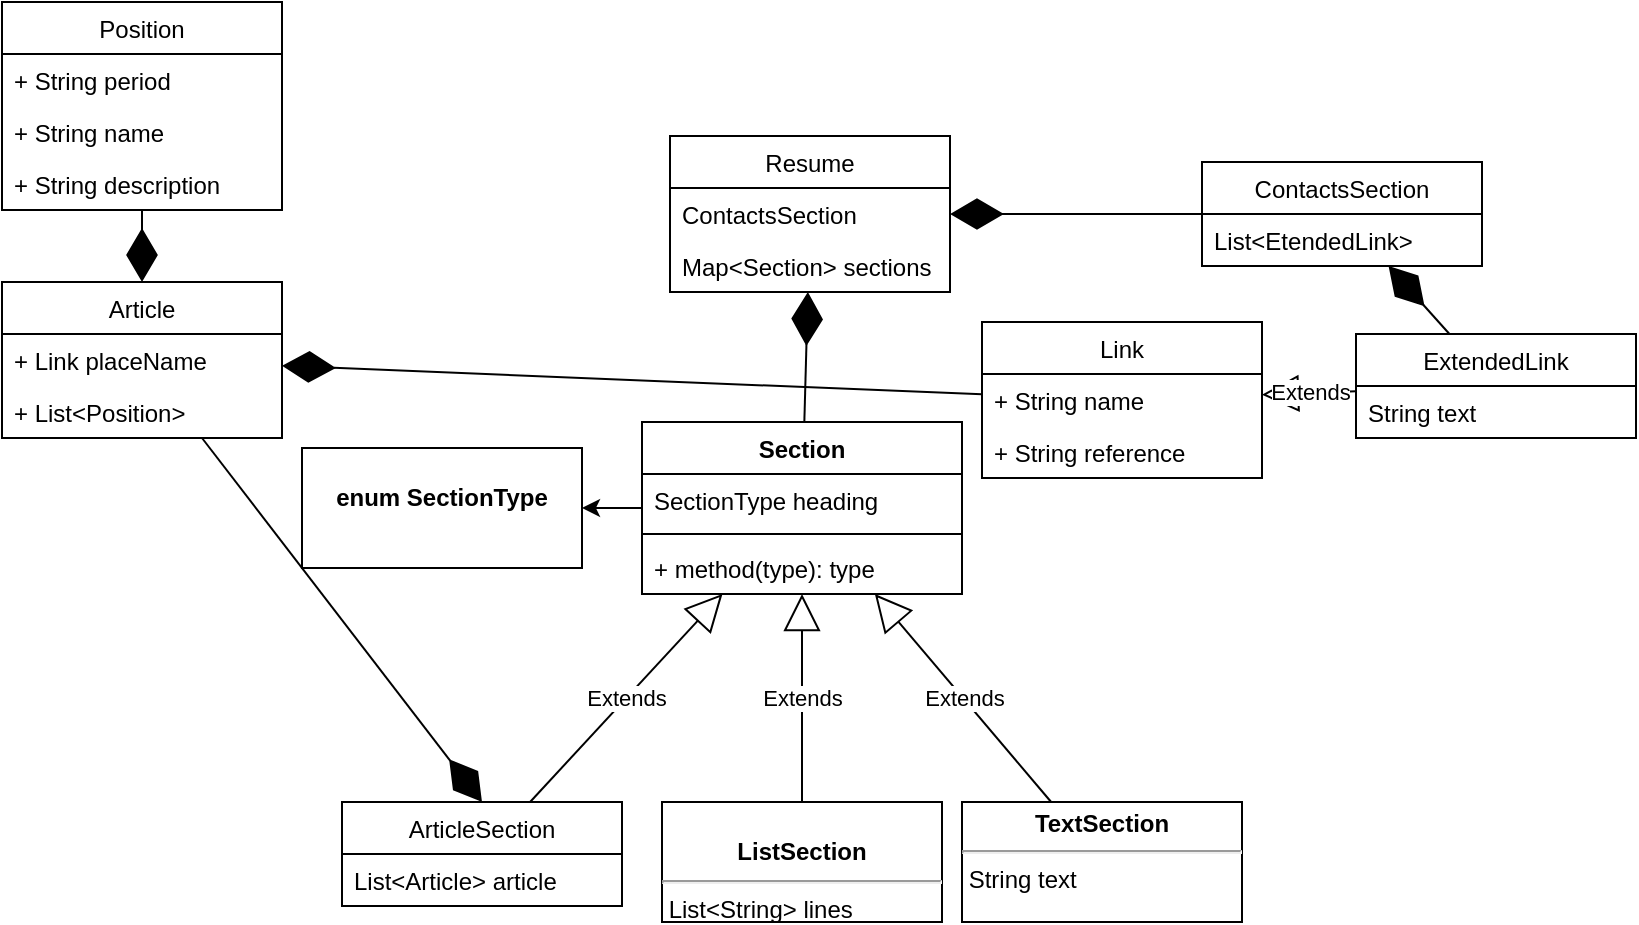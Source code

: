 <mxfile version="14.8.1" type="github">
  <diagram id="C5RBs43oDa-KdzZeNtuy" name="Page-1">
    <mxGraphModel dx="1102" dy="582" grid="1" gridSize="10" guides="1" tooltips="1" connect="1" arrows="1" fold="1" page="1" pageScale="1" pageWidth="827" pageHeight="1169" math="0" shadow="0">
      <root>
        <mxCell id="WIyWlLk6GJQsqaUBKTNV-0" />
        <mxCell id="WIyWlLk6GJQsqaUBKTNV-1" parent="WIyWlLk6GJQsqaUBKTNV-0" />
        <mxCell id="cXs1U_Rg0kg3EcRgI-ar-0" value="Resume" style="swimlane;fontStyle=0;childLayout=stackLayout;horizontal=1;startSize=26;fillColor=none;horizontalStack=0;resizeParent=1;resizeParentMax=0;resizeLast=0;collapsible=1;marginBottom=0;" vertex="1" parent="WIyWlLk6GJQsqaUBKTNV-1">
          <mxGeometry x="344" y="77" width="140" height="78" as="geometry" />
        </mxCell>
        <mxCell id="cXs1U_Rg0kg3EcRgI-ar-3" value="ContactsSection" style="text;strokeColor=none;fillColor=none;align=left;verticalAlign=top;spacingLeft=4;spacingRight=4;overflow=hidden;rotatable=0;points=[[0,0.5],[1,0.5]];portConstraint=eastwest;fontStyle=0" vertex="1" parent="cXs1U_Rg0kg3EcRgI-ar-0">
          <mxGeometry y="26" width="140" height="26" as="geometry" />
        </mxCell>
        <mxCell id="cXs1U_Rg0kg3EcRgI-ar-1" value="Map&lt;Section&gt; sections" style="text;strokeColor=none;fillColor=none;align=left;verticalAlign=top;spacingLeft=4;spacingRight=4;overflow=hidden;rotatable=0;points=[[0,0.5],[1,0.5]];portConstraint=eastwest;" vertex="1" parent="cXs1U_Rg0kg3EcRgI-ar-0">
          <mxGeometry y="52" width="140" height="26" as="geometry" />
        </mxCell>
        <mxCell id="cXs1U_Rg0kg3EcRgI-ar-19" style="edgeStyle=orthogonalEdgeStyle;rounded=0;orthogonalLoop=1;jettySize=auto;html=1;entryX=1;entryY=0.5;entryDx=0;entryDy=0;" edge="1" parent="WIyWlLk6GJQsqaUBKTNV-1" source="cXs1U_Rg0kg3EcRgI-ar-4" target="cXs1U_Rg0kg3EcRgI-ar-11">
          <mxGeometry relative="1" as="geometry" />
        </mxCell>
        <mxCell id="cXs1U_Rg0kg3EcRgI-ar-4" value="Section" style="swimlane;fontStyle=1;align=center;verticalAlign=top;childLayout=stackLayout;horizontal=1;startSize=26;horizontalStack=0;resizeParent=1;resizeParentMax=0;resizeLast=0;collapsible=1;marginBottom=0;" vertex="1" parent="WIyWlLk6GJQsqaUBKTNV-1">
          <mxGeometry x="330" y="220" width="160" height="86" as="geometry" />
        </mxCell>
        <mxCell id="cXs1U_Rg0kg3EcRgI-ar-5" value="SectionType heading" style="text;strokeColor=none;fillColor=none;align=left;verticalAlign=top;spacingLeft=4;spacingRight=4;overflow=hidden;rotatable=0;points=[[0,0.5],[1,0.5]];portConstraint=eastwest;" vertex="1" parent="cXs1U_Rg0kg3EcRgI-ar-4">
          <mxGeometry y="26" width="160" height="26" as="geometry" />
        </mxCell>
        <mxCell id="cXs1U_Rg0kg3EcRgI-ar-6" value="" style="line;strokeWidth=1;fillColor=none;align=left;verticalAlign=middle;spacingTop=-1;spacingLeft=3;spacingRight=3;rotatable=0;labelPosition=right;points=[];portConstraint=eastwest;" vertex="1" parent="cXs1U_Rg0kg3EcRgI-ar-4">
          <mxGeometry y="52" width="160" height="8" as="geometry" />
        </mxCell>
        <mxCell id="cXs1U_Rg0kg3EcRgI-ar-7" value="+ method(type): type" style="text;strokeColor=none;fillColor=none;align=left;verticalAlign=top;spacingLeft=4;spacingRight=4;overflow=hidden;rotatable=0;points=[[0,0.5],[1,0.5]];portConstraint=eastwest;" vertex="1" parent="cXs1U_Rg0kg3EcRgI-ar-4">
          <mxGeometry y="60" width="160" height="26" as="geometry" />
        </mxCell>
        <mxCell id="cXs1U_Rg0kg3EcRgI-ar-9" value="&lt;p style=&quot;margin: 0px ; margin-top: 4px ; text-align: center&quot;&gt;&lt;br&gt;&lt;b&gt;ListSection&lt;/b&gt;&lt;/p&gt;&lt;hr&gt;&lt;span style=&quot;white-space: pre&quot;&gt;	&lt;/span&gt;List&amp;lt;String&amp;gt; lines" style="verticalAlign=top;align=left;overflow=fill;fontSize=12;fontFamily=Helvetica;html=1;" vertex="1" parent="WIyWlLk6GJQsqaUBKTNV-1">
          <mxGeometry x="340" y="410" width="140" height="60" as="geometry" />
        </mxCell>
        <mxCell id="cXs1U_Rg0kg3EcRgI-ar-11" value="&lt;p style=&quot;margin: 0px ; margin-top: 4px ; text-align: center&quot;&gt;&lt;br&gt;&lt;b&gt;enum SectionType&lt;/b&gt;&lt;/p&gt;" style="verticalAlign=top;align=left;overflow=fill;fontSize=12;fontFamily=Helvetica;html=1;" vertex="1" parent="WIyWlLk6GJQsqaUBKTNV-1">
          <mxGeometry x="160" y="233" width="140" height="60" as="geometry" />
        </mxCell>
        <mxCell id="cXs1U_Rg0kg3EcRgI-ar-14" value="&lt;p style=&quot;margin: 0px ; margin-top: 4px ; text-align: center&quot;&gt;&lt;b&gt;TextSection&lt;/b&gt;&lt;/p&gt;&lt;hr&gt;&lt;span style=&quot;white-space: pre&quot;&gt;	&lt;/span&gt;String text" style="verticalAlign=top;align=left;overflow=fill;fontSize=12;fontFamily=Helvetica;html=1;strokeColor=#000000;direction=west;" vertex="1" parent="WIyWlLk6GJQsqaUBKTNV-1">
          <mxGeometry x="490" y="410" width="140" height="60" as="geometry" />
        </mxCell>
        <mxCell id="cXs1U_Rg0kg3EcRgI-ar-28" value="Link" style="swimlane;fontStyle=0;childLayout=stackLayout;horizontal=1;startSize=26;fillColor=none;horizontalStack=0;resizeParent=1;resizeParentMax=0;resizeLast=0;collapsible=1;marginBottom=0;strokeColor=#000000;" vertex="1" parent="WIyWlLk6GJQsqaUBKTNV-1">
          <mxGeometry x="500" y="170" width="140" height="78" as="geometry" />
        </mxCell>
        <mxCell id="cXs1U_Rg0kg3EcRgI-ar-29" value="+ String name" style="text;strokeColor=none;fillColor=none;align=left;verticalAlign=top;spacingLeft=4;spacingRight=4;overflow=hidden;rotatable=0;points=[[0,0.5],[1,0.5]];portConstraint=eastwest;" vertex="1" parent="cXs1U_Rg0kg3EcRgI-ar-28">
          <mxGeometry y="26" width="140" height="26" as="geometry" />
        </mxCell>
        <mxCell id="cXs1U_Rg0kg3EcRgI-ar-30" value="+ String reference" style="text;strokeColor=none;fillColor=none;align=left;verticalAlign=top;spacingLeft=4;spacingRight=4;overflow=hidden;rotatable=0;points=[[0,0.5],[1,0.5]];portConstraint=eastwest;" vertex="1" parent="cXs1U_Rg0kg3EcRgI-ar-28">
          <mxGeometry y="52" width="140" height="26" as="geometry" />
        </mxCell>
        <mxCell id="cXs1U_Rg0kg3EcRgI-ar-34" value="Article" style="swimlane;fontStyle=0;childLayout=stackLayout;horizontal=1;startSize=26;fillColor=none;horizontalStack=0;resizeParent=1;resizeParentMax=0;resizeLast=0;collapsible=1;marginBottom=0;strokeColor=#000000;" vertex="1" parent="WIyWlLk6GJQsqaUBKTNV-1">
          <mxGeometry x="10" y="150" width="140" height="78" as="geometry" />
        </mxCell>
        <mxCell id="cXs1U_Rg0kg3EcRgI-ar-35" value="+ Link placeName" style="text;strokeColor=none;fillColor=none;align=left;verticalAlign=top;spacingLeft=4;spacingRight=4;overflow=hidden;rotatable=0;points=[[0,0.5],[1,0.5]];portConstraint=eastwest;" vertex="1" parent="cXs1U_Rg0kg3EcRgI-ar-34">
          <mxGeometry y="26" width="140" height="26" as="geometry" />
        </mxCell>
        <mxCell id="cXs1U_Rg0kg3EcRgI-ar-36" value="+ List&lt;Position&gt;" style="text;strokeColor=none;fillColor=none;align=left;verticalAlign=top;spacingLeft=4;spacingRight=4;overflow=hidden;rotatable=0;points=[[0,0.5],[1,0.5]];portConstraint=eastwest;" vertex="1" parent="cXs1U_Rg0kg3EcRgI-ar-34">
          <mxGeometry y="52" width="140" height="26" as="geometry" />
        </mxCell>
        <mxCell id="cXs1U_Rg0kg3EcRgI-ar-39" value="Position" style="swimlane;fontStyle=0;childLayout=stackLayout;horizontal=1;startSize=26;fillColor=none;horizontalStack=0;resizeParent=1;resizeParentMax=0;resizeLast=0;collapsible=1;marginBottom=0;strokeColor=#000000;" vertex="1" parent="WIyWlLk6GJQsqaUBKTNV-1">
          <mxGeometry x="10" y="10" width="140" height="104" as="geometry" />
        </mxCell>
        <mxCell id="cXs1U_Rg0kg3EcRgI-ar-40" value="+ String period" style="text;strokeColor=none;fillColor=none;align=left;verticalAlign=top;spacingLeft=4;spacingRight=4;overflow=hidden;rotatable=0;points=[[0,0.5],[1,0.5]];portConstraint=eastwest;" vertex="1" parent="cXs1U_Rg0kg3EcRgI-ar-39">
          <mxGeometry y="26" width="140" height="26" as="geometry" />
        </mxCell>
        <mxCell id="cXs1U_Rg0kg3EcRgI-ar-41" value="+ String name" style="text;strokeColor=none;fillColor=none;align=left;verticalAlign=top;spacingLeft=4;spacingRight=4;overflow=hidden;rotatable=0;points=[[0,0.5],[1,0.5]];portConstraint=eastwest;" vertex="1" parent="cXs1U_Rg0kg3EcRgI-ar-39">
          <mxGeometry y="52" width="140" height="26" as="geometry" />
        </mxCell>
        <mxCell id="cXs1U_Rg0kg3EcRgI-ar-42" value="+ String description" style="text;strokeColor=none;fillColor=none;align=left;verticalAlign=top;spacingLeft=4;spacingRight=4;overflow=hidden;rotatable=0;points=[[0,0.5],[1,0.5]];portConstraint=eastwest;" vertex="1" parent="cXs1U_Rg0kg3EcRgI-ar-39">
          <mxGeometry y="78" width="140" height="26" as="geometry" />
        </mxCell>
        <mxCell id="cXs1U_Rg0kg3EcRgI-ar-44" value="ContactsSection" style="swimlane;fontStyle=0;childLayout=stackLayout;horizontal=1;startSize=26;fillColor=none;horizontalStack=0;resizeParent=1;resizeParentMax=0;resizeLast=0;collapsible=1;marginBottom=0;strokeColor=#000000;" vertex="1" parent="WIyWlLk6GJQsqaUBKTNV-1">
          <mxGeometry x="610" y="90" width="140" height="52" as="geometry" />
        </mxCell>
        <mxCell id="cXs1U_Rg0kg3EcRgI-ar-45" value="List&lt;EtendedLink&gt;" style="text;strokeColor=none;fillColor=none;align=left;verticalAlign=top;spacingLeft=4;spacingRight=4;overflow=hidden;rotatable=0;points=[[0,0.5],[1,0.5]];portConstraint=eastwest;" vertex="1" parent="cXs1U_Rg0kg3EcRgI-ar-44">
          <mxGeometry y="26" width="140" height="26" as="geometry" />
        </mxCell>
        <mxCell id="cXs1U_Rg0kg3EcRgI-ar-49" value="" style="endArrow=diamondThin;endFill=1;endSize=24;html=1;" edge="1" parent="WIyWlLk6GJQsqaUBKTNV-1" source="cXs1U_Rg0kg3EcRgI-ar-44" target="cXs1U_Rg0kg3EcRgI-ar-0">
          <mxGeometry width="160" relative="1" as="geometry">
            <mxPoint x="330" y="40" as="sourcePoint" />
            <mxPoint x="420" y="110" as="targetPoint" />
          </mxGeometry>
        </mxCell>
        <mxCell id="cXs1U_Rg0kg3EcRgI-ar-50" value="" style="endArrow=diamondThin;endFill=1;endSize=24;html=1;" edge="1" parent="WIyWlLk6GJQsqaUBKTNV-1" source="cXs1U_Rg0kg3EcRgI-ar-4" target="cXs1U_Rg0kg3EcRgI-ar-0">
          <mxGeometry width="160" relative="1" as="geometry">
            <mxPoint x="330" y="250" as="sourcePoint" />
            <mxPoint x="490" y="250" as="targetPoint" />
          </mxGeometry>
        </mxCell>
        <mxCell id="cXs1U_Rg0kg3EcRgI-ar-53" value="" style="endArrow=diamondThin;endFill=1;endSize=24;html=1;entryX=0.5;entryY=0;entryDx=0;entryDy=0;" edge="1" parent="WIyWlLk6GJQsqaUBKTNV-1" source="cXs1U_Rg0kg3EcRgI-ar-34" target="cXs1U_Rg0kg3EcRgI-ar-81">
          <mxGeometry width="160" relative="1" as="geometry">
            <mxPoint x="-60" y="250" as="sourcePoint" />
            <mxPoint x="100" y="250" as="targetPoint" />
          </mxGeometry>
        </mxCell>
        <mxCell id="cXs1U_Rg0kg3EcRgI-ar-59" value="Extends" style="endArrow=block;endSize=16;endFill=0;html=1;exitX=0.5;exitY=0;exitDx=0;exitDy=0;" edge="1" parent="WIyWlLk6GJQsqaUBKTNV-1" source="cXs1U_Rg0kg3EcRgI-ar-9" target="cXs1U_Rg0kg3EcRgI-ar-4">
          <mxGeometry width="160" relative="1" as="geometry">
            <mxPoint x="60" y="450" as="sourcePoint" />
            <mxPoint x="220" y="450" as="targetPoint" />
          </mxGeometry>
        </mxCell>
        <mxCell id="cXs1U_Rg0kg3EcRgI-ar-62" value="Extends" style="endArrow=block;endSize=16;endFill=0;html=1;" edge="1" parent="WIyWlLk6GJQsqaUBKTNV-1" source="cXs1U_Rg0kg3EcRgI-ar-14" target="cXs1U_Rg0kg3EcRgI-ar-4">
          <mxGeometry width="160" relative="1" as="geometry">
            <mxPoint x="200" y="370" as="sourcePoint" />
            <mxPoint x="360" y="370" as="targetPoint" />
          </mxGeometry>
        </mxCell>
        <mxCell id="cXs1U_Rg0kg3EcRgI-ar-67" value="" style="endArrow=diamondThin;endFill=1;endSize=24;html=1;" edge="1" parent="WIyWlLk6GJQsqaUBKTNV-1" source="cXs1U_Rg0kg3EcRgI-ar-28" target="cXs1U_Rg0kg3EcRgI-ar-34">
          <mxGeometry width="160" relative="1" as="geometry">
            <mxPoint x="60" y="440" as="sourcePoint" />
            <mxPoint x="220" y="440" as="targetPoint" />
            <Array as="points" />
          </mxGeometry>
        </mxCell>
        <mxCell id="cXs1U_Rg0kg3EcRgI-ar-68" value="" style="endArrow=diamondThin;endFill=1;endSize=24;html=1;" edge="1" parent="WIyWlLk6GJQsqaUBKTNV-1" source="cXs1U_Rg0kg3EcRgI-ar-92" target="cXs1U_Rg0kg3EcRgI-ar-44">
          <mxGeometry width="160" relative="1" as="geometry">
            <mxPoint x="70" y="460" as="sourcePoint" />
            <mxPoint x="230" y="460" as="targetPoint" />
          </mxGeometry>
        </mxCell>
        <mxCell id="cXs1U_Rg0kg3EcRgI-ar-80" value="" style="endArrow=diamondThin;endFill=1;endSize=24;html=1;" edge="1" parent="WIyWlLk6GJQsqaUBKTNV-1" source="cXs1U_Rg0kg3EcRgI-ar-39" target="cXs1U_Rg0kg3EcRgI-ar-34">
          <mxGeometry width="160" relative="1" as="geometry">
            <mxPoint x="620" y="470" as="sourcePoint" />
            <mxPoint x="780" y="470" as="targetPoint" />
          </mxGeometry>
        </mxCell>
        <mxCell id="cXs1U_Rg0kg3EcRgI-ar-81" value="ArticleSection" style="swimlane;fontStyle=0;childLayout=stackLayout;horizontal=1;startSize=26;fillColor=none;horizontalStack=0;resizeParent=1;resizeParentMax=0;resizeLast=0;collapsible=1;marginBottom=0;strokeColor=#000000;" vertex="1" parent="WIyWlLk6GJQsqaUBKTNV-1">
          <mxGeometry x="180" y="410" width="140" height="52" as="geometry" />
        </mxCell>
        <mxCell id="cXs1U_Rg0kg3EcRgI-ar-82" value="List&lt;Article&gt; article" style="text;strokeColor=none;fillColor=none;align=left;verticalAlign=top;spacingLeft=4;spacingRight=4;overflow=hidden;rotatable=0;points=[[0,0.5],[1,0.5]];portConstraint=eastwest;" vertex="1" parent="cXs1U_Rg0kg3EcRgI-ar-81">
          <mxGeometry y="26" width="140" height="26" as="geometry" />
        </mxCell>
        <mxCell id="cXs1U_Rg0kg3EcRgI-ar-90" value="Extends" style="endArrow=block;endSize=16;endFill=0;html=1;" edge="1" parent="WIyWlLk6GJQsqaUBKTNV-1" source="cXs1U_Rg0kg3EcRgI-ar-81" target="cXs1U_Rg0kg3EcRgI-ar-4">
          <mxGeometry width="160" relative="1" as="geometry">
            <mxPoint x="150" y="340" as="sourcePoint" />
            <mxPoint x="410" y="230" as="targetPoint" />
          </mxGeometry>
        </mxCell>
        <mxCell id="cXs1U_Rg0kg3EcRgI-ar-92" value="ExtendedLink" style="swimlane;fontStyle=0;childLayout=stackLayout;horizontal=1;startSize=26;fillColor=none;horizontalStack=0;resizeParent=1;resizeParentMax=0;resizeLast=0;collapsible=1;marginBottom=0;strokeColor=#000000;" vertex="1" parent="WIyWlLk6GJQsqaUBKTNV-1">
          <mxGeometry x="687" y="176" width="140" height="52" as="geometry" />
        </mxCell>
        <mxCell id="cXs1U_Rg0kg3EcRgI-ar-95" value="String text" style="text;strokeColor=none;fillColor=none;align=left;verticalAlign=top;spacingLeft=4;spacingRight=4;overflow=hidden;rotatable=0;points=[[0,0.5],[1,0.5]];portConstraint=eastwest;" vertex="1" parent="cXs1U_Rg0kg3EcRgI-ar-92">
          <mxGeometry y="26" width="140" height="26" as="geometry" />
        </mxCell>
        <mxCell id="cXs1U_Rg0kg3EcRgI-ar-96" value="Extends" style="endArrow=block;endSize=16;endFill=0;html=1;" edge="1" parent="WIyWlLk6GJQsqaUBKTNV-1" source="cXs1U_Rg0kg3EcRgI-ar-92" target="cXs1U_Rg0kg3EcRgI-ar-28">
          <mxGeometry width="160" relative="1" as="geometry">
            <mxPoint x="670" y="430" as="sourcePoint" />
            <mxPoint x="830" y="430" as="targetPoint" />
          </mxGeometry>
        </mxCell>
      </root>
    </mxGraphModel>
  </diagram>
</mxfile>

